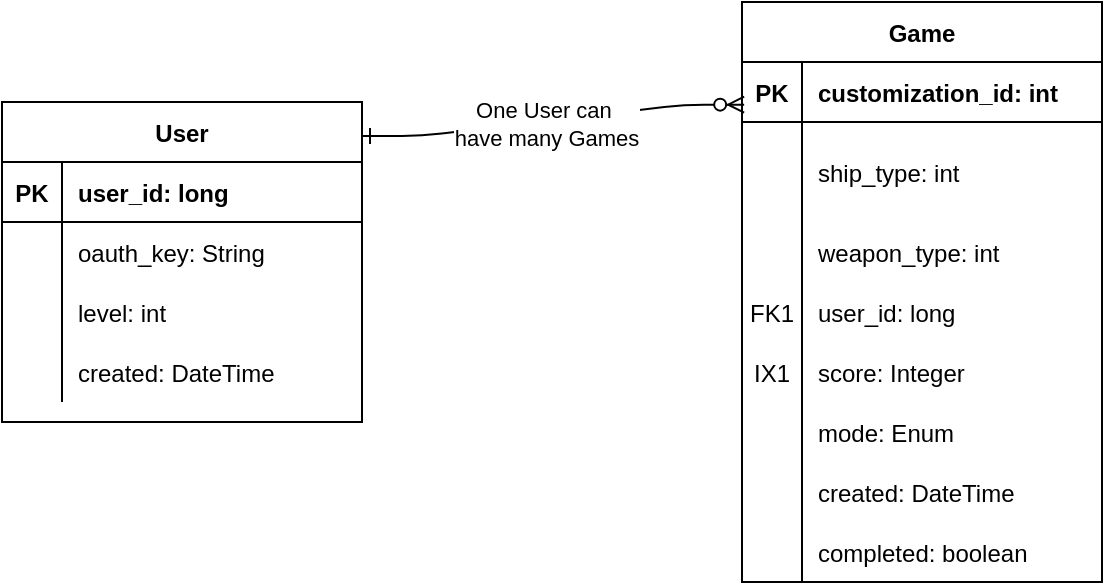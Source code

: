 <mxfile version="13.9.2" type="device"><diagram id="DfwPR5ouykJDzEXCG_Dw" name="Page-1"><mxGraphModel dx="460" dy="695" grid="1" gridSize="10" guides="1" tooltips="1" connect="1" arrows="1" fold="1" page="1" pageScale="1" pageWidth="850" pageHeight="1100" math="0" shadow="0"><root><mxCell id="0"/><mxCell id="1" parent="0"/><mxCell id="NhmsA5QxlftvtkdClzqR-54" value="" style="edgeStyle=entityRelationEdgeStyle;fontSize=12;html=1;endArrow=ERzeroToMany;endFill=1;entryX=0.006;entryY=0.177;entryDx=0;entryDy=0;entryPerimeter=0;exitX=1;exitY=0.106;exitDx=0;exitDy=0;exitPerimeter=0;startArrow=ERone;startFill=0;" parent="1" source="NhmsA5QxlftvtkdClzqR-14" target="NhmsA5QxlftvtkdClzqR-40" edge="1"><mxGeometry width="100" height="100" relative="1" as="geometry"><mxPoint x="160" y="440" as="sourcePoint"/><mxPoint x="260" y="340" as="targetPoint"/></mxGeometry></mxCell><mxCell id="_71ic498iqML0I54kzvk-1" value="One User can&amp;nbsp;&lt;br&gt;have many Games" style="edgeLabel;html=1;align=center;verticalAlign=middle;resizable=0;points=[];" vertex="1" connectable="0" parent="NhmsA5QxlftvtkdClzqR-54"><mxGeometry x="-0.039" y="-1" relative="1" as="geometry"><mxPoint as="offset"/></mxGeometry></mxCell><mxCell id="NhmsA5QxlftvtkdClzqR-14" value="User" style="shape=table;startSize=30;container=1;collapsible=1;childLayout=tableLayout;fixedRows=1;rowLines=0;fontStyle=1;align=center;resizeLast=1;" parent="1" vertex="1"><mxGeometry x="220" y="480" width="180" height="160" as="geometry"/></mxCell><mxCell id="NhmsA5QxlftvtkdClzqR-15" value="" style="shape=partialRectangle;collapsible=0;dropTarget=0;pointerEvents=0;fillColor=none;top=0;left=0;bottom=1;right=0;points=[[0,0.5],[1,0.5]];portConstraint=eastwest;" parent="NhmsA5QxlftvtkdClzqR-14" vertex="1"><mxGeometry y="30" width="180" height="30" as="geometry"/></mxCell><mxCell id="NhmsA5QxlftvtkdClzqR-16" value="PK" style="shape=partialRectangle;connectable=0;fillColor=none;top=0;left=0;bottom=0;right=0;fontStyle=1;overflow=hidden;" parent="NhmsA5QxlftvtkdClzqR-15" vertex="1"><mxGeometry width="30" height="30" as="geometry"/></mxCell><mxCell id="NhmsA5QxlftvtkdClzqR-17" value="user_id: long" style="shape=partialRectangle;connectable=0;fillColor=none;top=0;left=0;bottom=0;right=0;align=left;spacingLeft=6;fontStyle=1;overflow=hidden;" parent="NhmsA5QxlftvtkdClzqR-15" vertex="1"><mxGeometry x="30" width="150" height="30" as="geometry"/></mxCell><mxCell id="NhmsA5QxlftvtkdClzqR-21" value="" style="shape=partialRectangle;collapsible=0;dropTarget=0;pointerEvents=0;fillColor=none;top=0;left=0;bottom=0;right=0;points=[[0,0.5],[1,0.5]];portConstraint=eastwest;" parent="NhmsA5QxlftvtkdClzqR-14" vertex="1"><mxGeometry y="60" width="180" height="30" as="geometry"/></mxCell><mxCell id="NhmsA5QxlftvtkdClzqR-22" value="" style="shape=partialRectangle;connectable=0;fillColor=none;top=0;left=0;bottom=0;right=0;editable=1;overflow=hidden;" parent="NhmsA5QxlftvtkdClzqR-21" vertex="1"><mxGeometry width="30" height="30" as="geometry"/></mxCell><mxCell id="NhmsA5QxlftvtkdClzqR-23" value="oauth_key: String" style="shape=partialRectangle;connectable=0;fillColor=none;top=0;left=0;bottom=0;right=0;align=left;spacingLeft=6;overflow=hidden;" parent="NhmsA5QxlftvtkdClzqR-21" vertex="1"><mxGeometry x="30" width="150" height="30" as="geometry"/></mxCell><mxCell id="NhmsA5QxlftvtkdClzqR-18" value="" style="shape=partialRectangle;collapsible=0;dropTarget=0;pointerEvents=0;fillColor=none;top=0;left=0;bottom=0;right=0;points=[[0,0.5],[1,0.5]];portConstraint=eastwest;" parent="NhmsA5QxlftvtkdClzqR-14" vertex="1"><mxGeometry y="90" width="180" height="30" as="geometry"/></mxCell><mxCell id="NhmsA5QxlftvtkdClzqR-19" value="" style="shape=partialRectangle;connectable=0;fillColor=none;top=0;left=0;bottom=0;right=0;editable=1;overflow=hidden;" parent="NhmsA5QxlftvtkdClzqR-18" vertex="1"><mxGeometry width="30" height="30" as="geometry"/></mxCell><mxCell id="NhmsA5QxlftvtkdClzqR-20" value="level: int" style="shape=partialRectangle;connectable=0;fillColor=none;top=0;left=0;bottom=0;right=0;align=left;spacingLeft=6;overflow=hidden;" parent="NhmsA5QxlftvtkdClzqR-18" vertex="1"><mxGeometry x="30" width="150" height="30" as="geometry"/></mxCell><mxCell id="NhmsA5QxlftvtkdClzqR-24" value="" style="shape=partialRectangle;collapsible=0;dropTarget=0;pointerEvents=0;fillColor=none;top=0;left=0;bottom=0;right=0;points=[[0,0.5],[1,0.5]];portConstraint=eastwest;" parent="NhmsA5QxlftvtkdClzqR-14" vertex="1"><mxGeometry y="120" width="180" height="30" as="geometry"/></mxCell><mxCell id="NhmsA5QxlftvtkdClzqR-25" value="" style="shape=partialRectangle;connectable=0;fillColor=none;top=0;left=0;bottom=0;right=0;editable=1;overflow=hidden;" parent="NhmsA5QxlftvtkdClzqR-24" vertex="1"><mxGeometry width="30" height="30" as="geometry"/></mxCell><mxCell id="NhmsA5QxlftvtkdClzqR-26" value="created: DateTime" style="shape=partialRectangle;connectable=0;fillColor=none;top=0;left=0;bottom=0;right=0;align=left;spacingLeft=6;overflow=hidden;" parent="NhmsA5QxlftvtkdClzqR-24" vertex="1"><mxGeometry x="30" width="150" height="30" as="geometry"/></mxCell><mxCell id="NhmsA5QxlftvtkdClzqR-40" value="Game" style="shape=table;startSize=30;container=1;collapsible=1;childLayout=tableLayout;fixedRows=1;rowLines=0;fontStyle=1;align=center;resizeLast=1;" parent="1" vertex="1"><mxGeometry x="590" y="430" width="180" height="290" as="geometry"/></mxCell><mxCell id="NhmsA5QxlftvtkdClzqR-41" value="" style="shape=partialRectangle;collapsible=0;dropTarget=0;pointerEvents=0;fillColor=none;top=0;left=0;bottom=1;right=0;points=[[0,0.5],[1,0.5]];portConstraint=eastwest;" parent="NhmsA5QxlftvtkdClzqR-40" vertex="1"><mxGeometry y="30" width="180" height="30" as="geometry"/></mxCell><mxCell id="NhmsA5QxlftvtkdClzqR-42" value="PK" style="shape=partialRectangle;connectable=0;fillColor=none;top=0;left=0;bottom=0;right=0;fontStyle=1;overflow=hidden;" parent="NhmsA5QxlftvtkdClzqR-41" vertex="1"><mxGeometry width="30" height="30" as="geometry"/></mxCell><mxCell id="NhmsA5QxlftvtkdClzqR-43" value="customization_id: int" style="shape=partialRectangle;connectable=0;fillColor=none;top=0;left=0;bottom=0;right=0;align=left;spacingLeft=6;fontStyle=1;overflow=hidden;" parent="NhmsA5QxlftvtkdClzqR-41" vertex="1"><mxGeometry x="30" width="150" height="30" as="geometry"/></mxCell><mxCell id="NhmsA5QxlftvtkdClzqR-44" value="" style="shape=partialRectangle;collapsible=0;dropTarget=0;pointerEvents=0;fillColor=none;top=0;left=0;bottom=0;right=0;points=[[0,0.5],[1,0.5]];portConstraint=eastwest;" parent="NhmsA5QxlftvtkdClzqR-40" vertex="1"><mxGeometry y="60" width="180" height="50" as="geometry"/></mxCell><mxCell id="NhmsA5QxlftvtkdClzqR-45" value="" style="shape=partialRectangle;connectable=0;fillColor=none;top=0;left=0;bottom=0;right=0;editable=1;overflow=hidden;" parent="NhmsA5QxlftvtkdClzqR-44" vertex="1"><mxGeometry width="30" height="50" as="geometry"/></mxCell><mxCell id="NhmsA5QxlftvtkdClzqR-46" value="ship_type: int" style="shape=partialRectangle;connectable=0;fillColor=none;top=0;left=0;bottom=0;right=0;align=left;spacingLeft=6;overflow=hidden;" parent="NhmsA5QxlftvtkdClzqR-44" vertex="1"><mxGeometry x="30" width="150" height="50" as="geometry"/></mxCell><mxCell id="NhmsA5QxlftvtkdClzqR-47" value="" style="shape=partialRectangle;collapsible=0;dropTarget=0;pointerEvents=0;fillColor=none;top=0;left=0;bottom=0;right=0;points=[[0,0.5],[1,0.5]];portConstraint=eastwest;" parent="NhmsA5QxlftvtkdClzqR-40" vertex="1"><mxGeometry y="110" width="180" height="30" as="geometry"/></mxCell><mxCell id="NhmsA5QxlftvtkdClzqR-48" value="" style="shape=partialRectangle;connectable=0;fillColor=none;top=0;left=0;bottom=0;right=0;editable=1;overflow=hidden;" parent="NhmsA5QxlftvtkdClzqR-47" vertex="1"><mxGeometry width="30" height="30" as="geometry"/></mxCell><mxCell id="NhmsA5QxlftvtkdClzqR-49" value="weapon_type: int" style="shape=partialRectangle;connectable=0;fillColor=none;top=0;left=0;bottom=0;right=0;align=left;spacingLeft=6;overflow=hidden;" parent="NhmsA5QxlftvtkdClzqR-47" vertex="1"><mxGeometry x="30" width="150" height="30" as="geometry"/></mxCell><mxCell id="NhmsA5QxlftvtkdClzqR-61" value="" style="shape=partialRectangle;collapsible=0;dropTarget=0;pointerEvents=0;fillColor=none;top=0;left=0;bottom=0;right=0;points=[[0,0.5],[1,0.5]];portConstraint=eastwest;" parent="NhmsA5QxlftvtkdClzqR-40" vertex="1"><mxGeometry y="140" width="180" height="30" as="geometry"/></mxCell><mxCell id="NhmsA5QxlftvtkdClzqR-62" value="FK1" style="shape=partialRectangle;connectable=0;fillColor=none;top=0;left=0;bottom=0;right=0;editable=1;overflow=hidden;" parent="NhmsA5QxlftvtkdClzqR-61" vertex="1"><mxGeometry width="30" height="30" as="geometry"/></mxCell><mxCell id="NhmsA5QxlftvtkdClzqR-63" value="user_id: long" style="shape=partialRectangle;connectable=0;fillColor=none;top=0;left=0;bottom=0;right=0;align=left;spacingLeft=6;overflow=hidden;" parent="NhmsA5QxlftvtkdClzqR-61" vertex="1"><mxGeometry x="30" width="150" height="30" as="geometry"/></mxCell><mxCell id="NhmsA5QxlftvtkdClzqR-77" value="" style="shape=partialRectangle;collapsible=0;dropTarget=0;pointerEvents=0;fillColor=none;top=0;left=0;bottom=0;right=0;points=[[0,0.5],[1,0.5]];portConstraint=eastwest;" parent="NhmsA5QxlftvtkdClzqR-40" vertex="1"><mxGeometry y="170" width="180" height="30" as="geometry"/></mxCell><mxCell id="NhmsA5QxlftvtkdClzqR-78" value="IX1" style="shape=partialRectangle;connectable=0;fillColor=none;top=0;left=0;bottom=0;right=0;editable=1;overflow=hidden;" parent="NhmsA5QxlftvtkdClzqR-77" vertex="1"><mxGeometry width="30" height="30" as="geometry"/></mxCell><mxCell id="NhmsA5QxlftvtkdClzqR-79" value="score: Integer" style="shape=partialRectangle;connectable=0;fillColor=none;top=0;left=0;bottom=0;right=0;align=left;spacingLeft=6;overflow=hidden;" parent="NhmsA5QxlftvtkdClzqR-77" vertex="1"><mxGeometry x="30" width="150" height="30" as="geometry"/></mxCell><mxCell id="NhmsA5QxlftvtkdClzqR-80" value="" style="shape=partialRectangle;collapsible=0;dropTarget=0;pointerEvents=0;fillColor=none;top=0;left=0;bottom=0;right=0;points=[[0,0.5],[1,0.5]];portConstraint=eastwest;" parent="NhmsA5QxlftvtkdClzqR-40" vertex="1"><mxGeometry y="200" width="180" height="30" as="geometry"/></mxCell><mxCell id="NhmsA5QxlftvtkdClzqR-81" value="" style="shape=partialRectangle;connectable=0;fillColor=none;top=0;left=0;bottom=0;right=0;editable=1;overflow=hidden;" parent="NhmsA5QxlftvtkdClzqR-80" vertex="1"><mxGeometry width="30" height="30" as="geometry"/></mxCell><mxCell id="NhmsA5QxlftvtkdClzqR-82" value="mode: Enum" style="shape=partialRectangle;connectable=0;fillColor=none;top=0;left=0;bottom=0;right=0;align=left;spacingLeft=6;overflow=hidden;" parent="NhmsA5QxlftvtkdClzqR-80" vertex="1"><mxGeometry x="30" width="150" height="30" as="geometry"/></mxCell><mxCell id="NhmsA5QxlftvtkdClzqR-83" value="" style="shape=partialRectangle;collapsible=0;dropTarget=0;pointerEvents=0;fillColor=none;top=0;left=0;bottom=0;right=0;points=[[0,0.5],[1,0.5]];portConstraint=eastwest;" parent="NhmsA5QxlftvtkdClzqR-40" vertex="1"><mxGeometry y="230" width="180" height="30" as="geometry"/></mxCell><mxCell id="NhmsA5QxlftvtkdClzqR-84" value="" style="shape=partialRectangle;connectable=0;fillColor=none;top=0;left=0;bottom=0;right=0;editable=1;overflow=hidden;" parent="NhmsA5QxlftvtkdClzqR-83" vertex="1"><mxGeometry width="30" height="30" as="geometry"/></mxCell><mxCell id="NhmsA5QxlftvtkdClzqR-85" value="created: DateTime" style="shape=partialRectangle;connectable=0;fillColor=none;top=0;left=0;bottom=0;right=0;align=left;spacingLeft=6;overflow=hidden;" parent="NhmsA5QxlftvtkdClzqR-83" vertex="1"><mxGeometry x="30" width="150" height="30" as="geometry"/></mxCell><mxCell id="NhmsA5QxlftvtkdClzqR-86" value="" style="shape=partialRectangle;collapsible=0;dropTarget=0;pointerEvents=0;fillColor=none;top=0;left=0;bottom=0;right=0;points=[[0,0.5],[1,0.5]];portConstraint=eastwest;" parent="NhmsA5QxlftvtkdClzqR-40" vertex="1"><mxGeometry y="260" width="180" height="30" as="geometry"/></mxCell><mxCell id="NhmsA5QxlftvtkdClzqR-87" value="" style="shape=partialRectangle;connectable=0;fillColor=none;top=0;left=0;bottom=0;right=0;editable=1;overflow=hidden;" parent="NhmsA5QxlftvtkdClzqR-86" vertex="1"><mxGeometry width="30" height="30" as="geometry"/></mxCell><mxCell id="NhmsA5QxlftvtkdClzqR-88" value="completed: boolean" style="shape=partialRectangle;connectable=0;fillColor=none;top=0;left=0;bottom=0;right=0;align=left;spacingLeft=6;overflow=hidden;" parent="NhmsA5QxlftvtkdClzqR-86" vertex="1"><mxGeometry x="30" width="150" height="30" as="geometry"/></mxCell></root></mxGraphModel></diagram></mxfile>